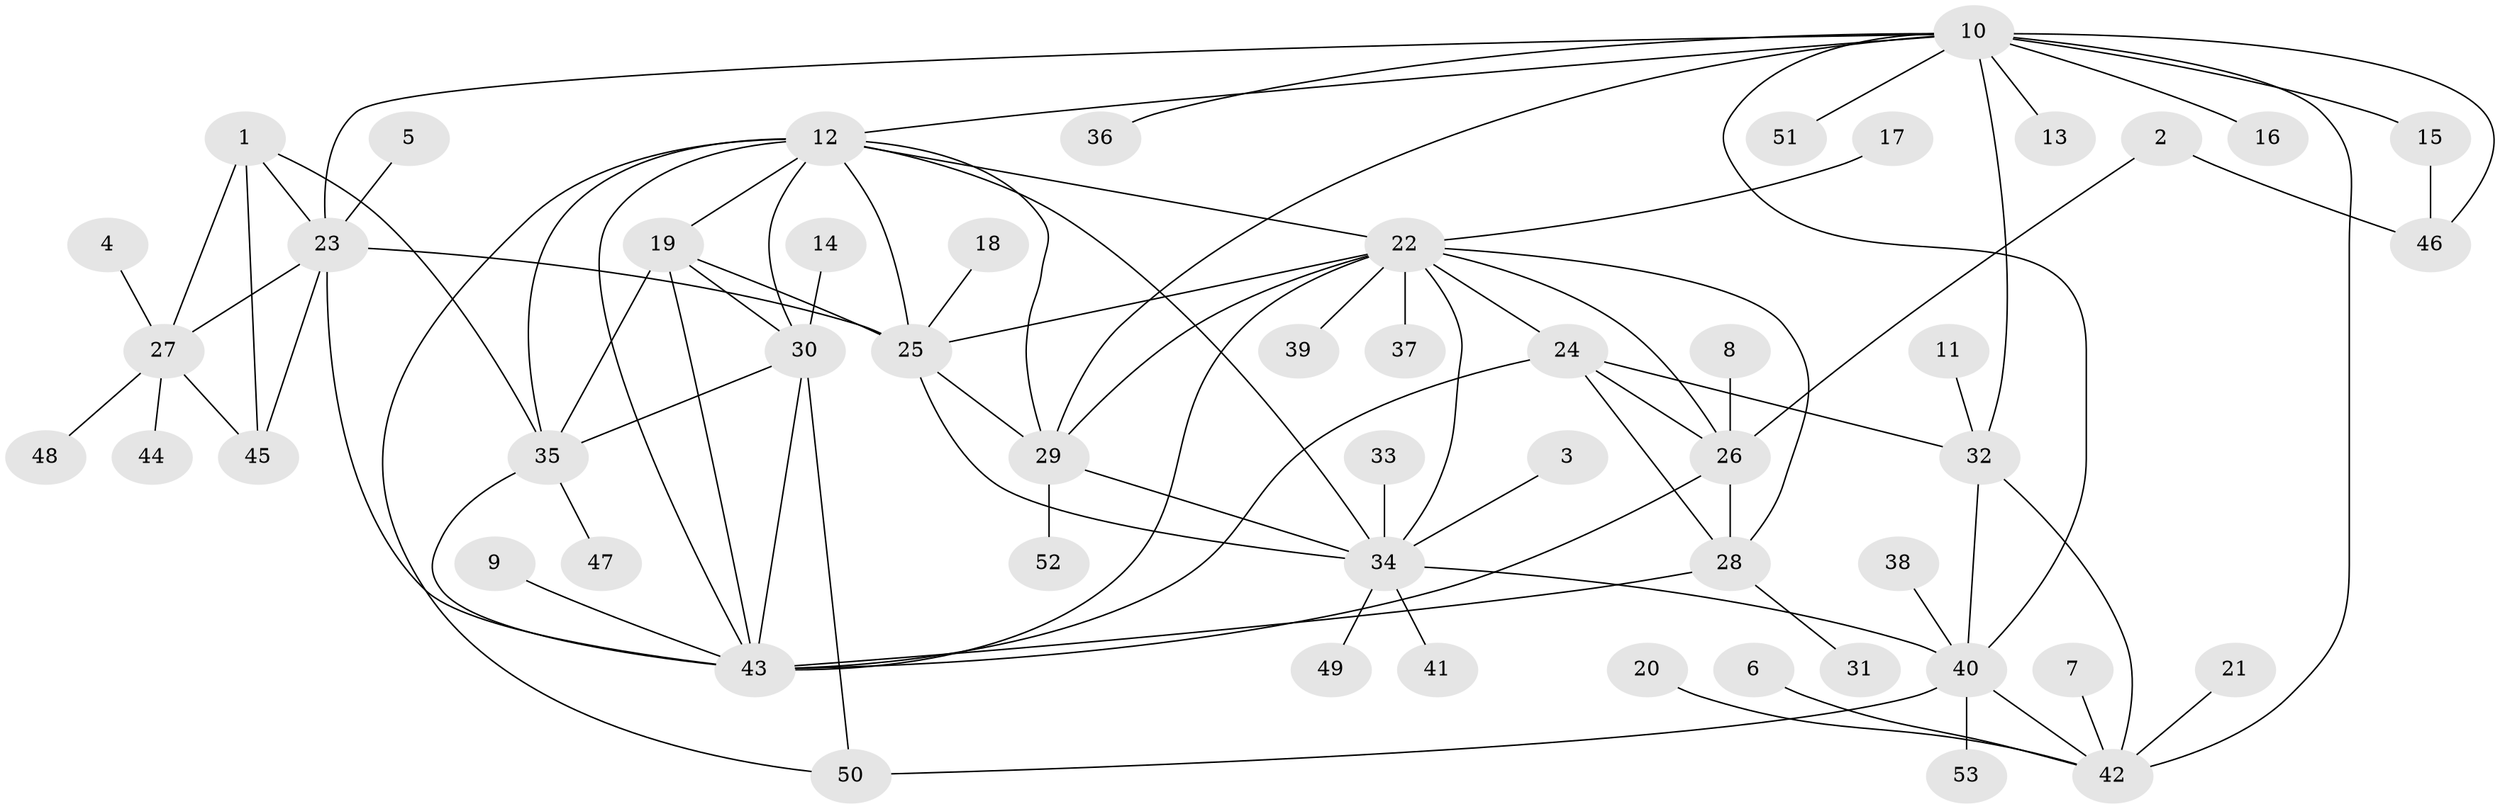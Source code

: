 // original degree distribution, {8: 0.08571428571428572, 9: 0.06666666666666667, 7: 0.01904761904761905, 6: 0.047619047619047616, 4: 0.02857142857142857, 5: 0.01904761904761905, 2: 0.11428571428571428, 1: 0.5904761904761905, 3: 0.02857142857142857}
// Generated by graph-tools (version 1.1) at 2025/26/03/09/25 03:26:40]
// undirected, 53 vertices, 88 edges
graph export_dot {
graph [start="1"]
  node [color=gray90,style=filled];
  1;
  2;
  3;
  4;
  5;
  6;
  7;
  8;
  9;
  10;
  11;
  12;
  13;
  14;
  15;
  16;
  17;
  18;
  19;
  20;
  21;
  22;
  23;
  24;
  25;
  26;
  27;
  28;
  29;
  30;
  31;
  32;
  33;
  34;
  35;
  36;
  37;
  38;
  39;
  40;
  41;
  42;
  43;
  44;
  45;
  46;
  47;
  48;
  49;
  50;
  51;
  52;
  53;
  1 -- 23 [weight=2.0];
  1 -- 27 [weight=2.0];
  1 -- 35 [weight=1.0];
  1 -- 45 [weight=2.0];
  2 -- 26 [weight=1.0];
  2 -- 46 [weight=1.0];
  3 -- 34 [weight=1.0];
  4 -- 27 [weight=1.0];
  5 -- 23 [weight=1.0];
  6 -- 42 [weight=1.0];
  7 -- 42 [weight=1.0];
  8 -- 26 [weight=1.0];
  9 -- 43 [weight=1.0];
  10 -- 12 [weight=1.0];
  10 -- 13 [weight=1.0];
  10 -- 15 [weight=1.0];
  10 -- 16 [weight=1.0];
  10 -- 23 [weight=1.0];
  10 -- 29 [weight=1.0];
  10 -- 32 [weight=2.0];
  10 -- 36 [weight=1.0];
  10 -- 40 [weight=2.0];
  10 -- 42 [weight=2.0];
  10 -- 46 [weight=1.0];
  10 -- 51 [weight=1.0];
  11 -- 32 [weight=1.0];
  12 -- 19 [weight=1.0];
  12 -- 22 [weight=1.0];
  12 -- 25 [weight=1.0];
  12 -- 29 [weight=1.0];
  12 -- 30 [weight=1.0];
  12 -- 34 [weight=1.0];
  12 -- 35 [weight=1.0];
  12 -- 43 [weight=1.0];
  12 -- 50 [weight=1.0];
  14 -- 30 [weight=1.0];
  15 -- 46 [weight=1.0];
  17 -- 22 [weight=1.0];
  18 -- 25 [weight=1.0];
  19 -- 25 [weight=1.0];
  19 -- 30 [weight=1.0];
  19 -- 35 [weight=1.0];
  19 -- 43 [weight=1.0];
  20 -- 42 [weight=1.0];
  21 -- 42 [weight=1.0];
  22 -- 24 [weight=1.0];
  22 -- 25 [weight=1.0];
  22 -- 26 [weight=1.0];
  22 -- 28 [weight=1.0];
  22 -- 29 [weight=1.0];
  22 -- 34 [weight=1.0];
  22 -- 37 [weight=1.0];
  22 -- 39 [weight=1.0];
  22 -- 43 [weight=1.0];
  23 -- 25 [weight=2.0];
  23 -- 27 [weight=1.0];
  23 -- 43 [weight=1.0];
  23 -- 45 [weight=1.0];
  24 -- 26 [weight=1.0];
  24 -- 28 [weight=1.0];
  24 -- 32 [weight=2.0];
  24 -- 43 [weight=1.0];
  25 -- 29 [weight=1.0];
  25 -- 34 [weight=1.0];
  26 -- 28 [weight=1.0];
  26 -- 43 [weight=1.0];
  27 -- 44 [weight=1.0];
  27 -- 45 [weight=1.0];
  27 -- 48 [weight=1.0];
  28 -- 31 [weight=1.0];
  28 -- 43 [weight=1.0];
  29 -- 34 [weight=1.0];
  29 -- 52 [weight=1.0];
  30 -- 35 [weight=1.0];
  30 -- 43 [weight=1.0];
  30 -- 50 [weight=1.0];
  32 -- 40 [weight=1.0];
  32 -- 42 [weight=1.0];
  33 -- 34 [weight=1.0];
  34 -- 40 [weight=1.0];
  34 -- 41 [weight=1.0];
  34 -- 49 [weight=1.0];
  35 -- 43 [weight=1.0];
  35 -- 47 [weight=1.0];
  38 -- 40 [weight=1.0];
  40 -- 42 [weight=1.0];
  40 -- 50 [weight=1.0];
  40 -- 53 [weight=1.0];
}
